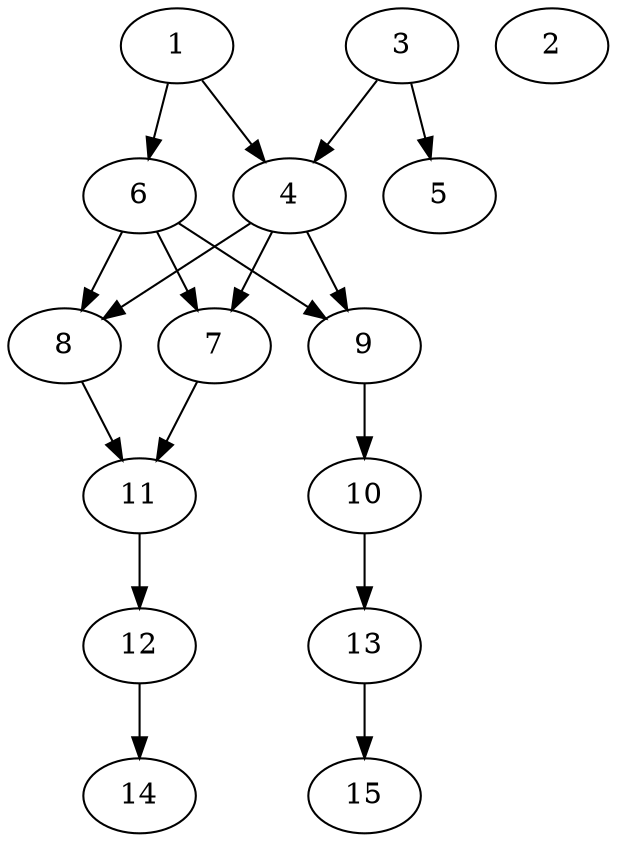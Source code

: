 // DAG automatically generated by daggen at Thu Oct  3 13:59:27 2019
// ./daggen --dot -n 15 --ccr 0.3 --fat 0.5 --regular 0.7 --density 0.5 --mindata 5242880 --maxdata 52428800 
digraph G {
  1 [size="150770347", alpha="0.13", expect_size="45231104"] 
  1 -> 4 [size ="45231104"]
  1 -> 6 [size ="45231104"]
  2 [size="118947840", alpha="0.15", expect_size="35684352"] 
  3 [size="74827093", alpha="0.12", expect_size="22448128"] 
  3 -> 4 [size ="22448128"]
  3 -> 5 [size ="22448128"]
  4 [size="76062720", alpha="0.02", expect_size="22818816"] 
  4 -> 7 [size ="22818816"]
  4 -> 8 [size ="22818816"]
  4 -> 9 [size ="22818816"]
  5 [size="82193067", alpha="0.12", expect_size="24657920"] 
  6 [size="122791253", alpha="0.08", expect_size="36837376"] 
  6 -> 7 [size ="36837376"]
  6 -> 8 [size ="36837376"]
  6 -> 9 [size ="36837376"]
  7 [size="24029867", alpha="0.07", expect_size="7208960"] 
  7 -> 11 [size ="7208960"]
  8 [size="52319573", alpha="0.09", expect_size="15695872"] 
  8 -> 11 [size ="15695872"]
  9 [size="113653760", alpha="0.07", expect_size="34096128"] 
  9 -> 10 [size ="34096128"]
  10 [size="109407573", alpha="0.12", expect_size="32822272"] 
  10 -> 13 [size ="32822272"]
  11 [size="37922133", alpha="0.09", expect_size="11376640"] 
  11 -> 12 [size ="11376640"]
  12 [size="143947093", alpha="0.12", expect_size="43184128"] 
  12 -> 14 [size ="43184128"]
  13 [size="105772373", alpha="0.12", expect_size="31731712"] 
  13 -> 15 [size ="31731712"]
  14 [size="40284160", alpha="0.08", expect_size="12085248"] 
  15 [size="52333227", alpha="0.19", expect_size="15699968"] 
}
